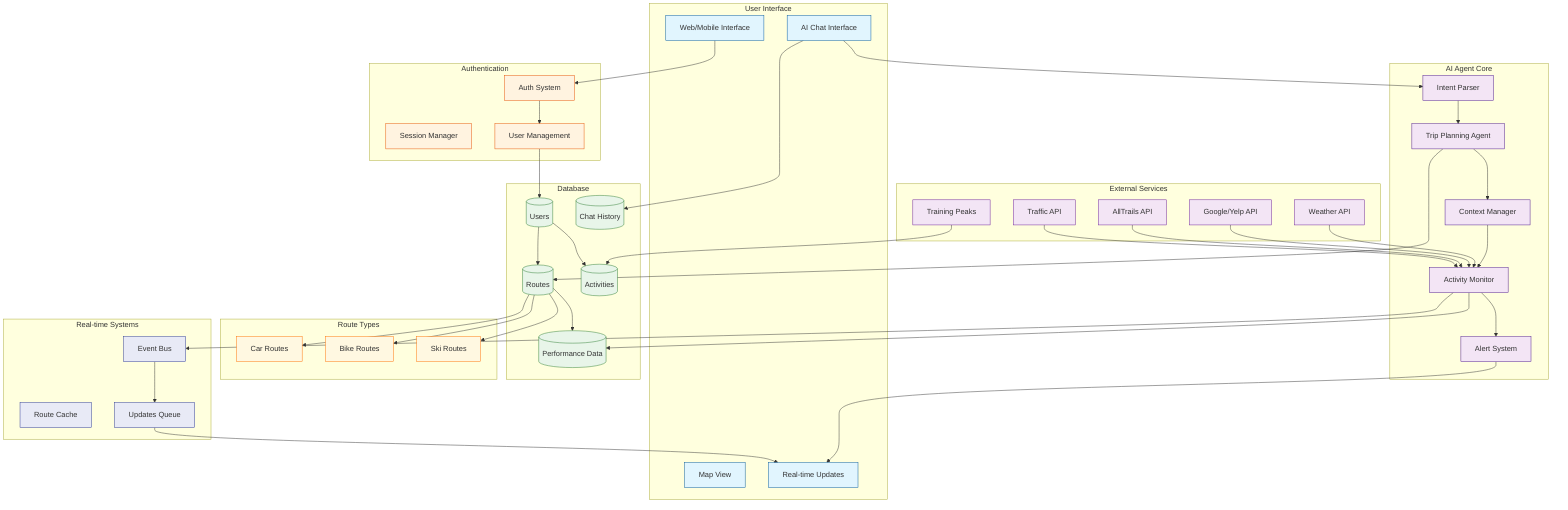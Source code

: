 graph TB
    subgraph User Interface
        UI[Web/Mobile Interface]
        Chat[AI Chat Interface]
        Maps[Map View]
        Updates[Real-time Updates]
    end

    subgraph Authentication
        Auth[Auth System]
        Session[Session Manager]
        UserMgmt[User Management]
    end

    subgraph AI Agent Core
        NLP[Intent Parser]
        Agent[Trip Planning Agent]
        Context[Context Manager]
        Monitor[Activity Monitor]
        Alert[Alert System]
    end

    subgraph Database
        Users[(Users)]
        Routes[(Routes)]
        Activities[(Activities)]
        Chat_History[(Chat History)]
        Performance[(Performance Data)]
    end

    subgraph Route Types
        Car[Car Routes]
        Bike[Bike Routes]
        Ski[Ski Routes]
    end

    subgraph External Services
        Weather[Weather API]
        Places[Google/Yelp API]
        Trails[AllTrails API]
        Traffic[Traffic API]
        Training[Training Peaks]
    end

    subgraph Real-time Systems
        EventBus[Event Bus]
        Cache[Route Cache]
        Updates_Queue[Updates Queue]
    end

    %% User Flow
    UI --> Auth
    Auth --> UserMgmt
    UserMgmt --> Users

    %% AI Flow
    Chat --> NLP
    NLP --> Agent
    Agent --> Context
    Context --> Monitor
    Monitor --> Alert
    Alert --> Updates

    %% Data Flow
    Agent --> Routes
    Routes --> Car & Bike & Ski
    Monitor --> Performance
    Chat --> Chat_History

    %% External Integration
    Weather & Places & Trails & Traffic --> Monitor
    Training --> Activities

    %% Real-time Updates
    Monitor --> EventBus
    EventBus --> Updates_Queue
    Updates_Queue --> Updates

    %% Database Relations
    Users --> Routes
    Users --> Activities
    Routes --> Performance

    classDef ui fill:#e1f5fe,stroke:#01579b
    classDef auth fill:#fff3e0,stroke:#e65100
    classDef ai fill:#f3e5f5,stroke:#4a148c
    classDef data fill:#e8f5e9,stroke:#2e7d32
    classDef route fill:#fff8e1,stroke:#ff6f00
    classDef external fill:#f3e5f5,stroke:#6a1b9a
    classDef realtime fill:#e8eaf6,stroke:#283593

    class UI,Chat,Maps,Updates ui
    class Auth,Session,UserMgmt auth
    class NLP,Agent,Context,Monitor,Alert ai
    class Users,Routes,Activities,Chat_History,Performance data
    class Car,Bike,Ski route
    class Weather,Places,Trails,Traffic,Training external
    class EventBus,Cache,Updates_Queue realtime